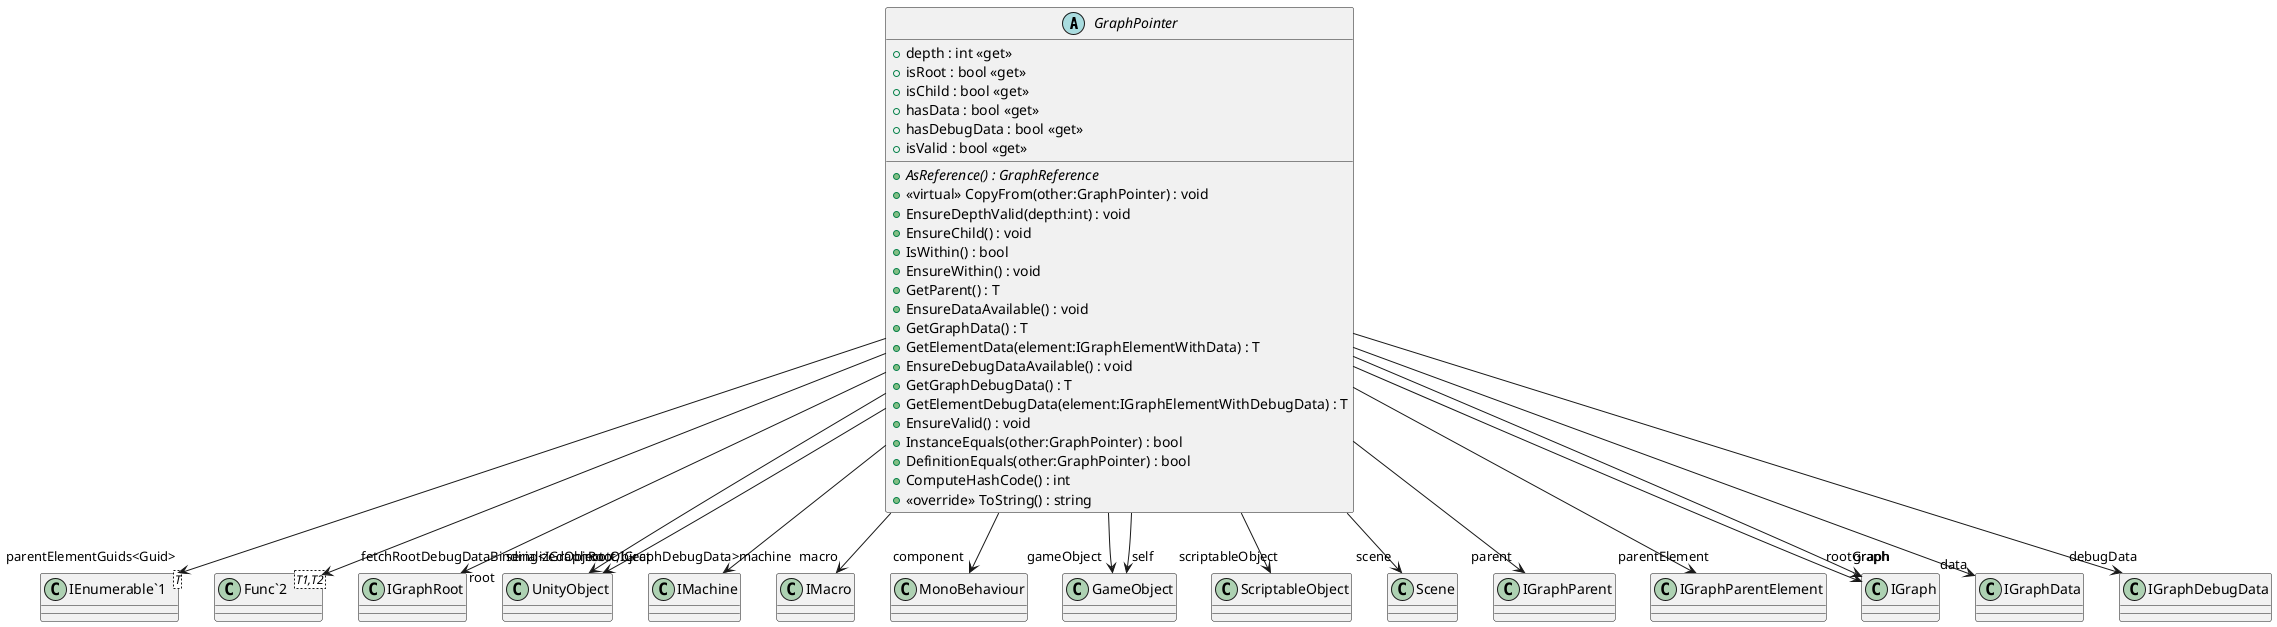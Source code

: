 @startuml
abstract class GraphPointer {
    + {abstract} AsReference() : GraphReference
    + <<virtual>> CopyFrom(other:GraphPointer) : void
    + depth : int <<get>>
    + isRoot : bool <<get>>
    + isChild : bool <<get>>
    + EnsureDepthValid(depth:int) : void
    + EnsureChild() : void
    + IsWithin() : bool
    + EnsureWithin() : void
    + GetParent() : T
    + hasData : bool <<get>>
    + EnsureDataAvailable() : void
    + GetGraphData() : T
    + GetElementData(element:IGraphElementWithData) : T
    + hasDebugData : bool <<get>>
    + EnsureDebugDataAvailable() : void
    + GetGraphDebugData() : T
    + GetElementDebugData(element:IGraphElementWithDebugData) : T
    + isValid : bool <<get>>
    + EnsureValid() : void
    + InstanceEquals(other:GraphPointer) : bool
    + DefinitionEquals(other:GraphPointer) : bool
    + ComputeHashCode() : int
    + <<override>> ToString() : string
}
class "IEnumerable`1"<T> {
}
class "Func`2"<T1,T2> {
}
GraphPointer --> "root" IGraphRoot
GraphPointer --> "rootObject" UnityObject
GraphPointer --> "machine" IMachine
GraphPointer --> "macro" IMacro
GraphPointer --> "component" MonoBehaviour
GraphPointer --> "gameObject" GameObject
GraphPointer --> "self" GameObject
GraphPointer --> "scriptableObject" ScriptableObject
GraphPointer --> "scene" Scene
GraphPointer --> "serializedObject" UnityObject
GraphPointer --> "parentElementGuids<Guid>" "IEnumerable`1"
GraphPointer --> "parent" IGraphParent
GraphPointer --> "parentElement" IGraphParentElement
GraphPointer --> "rootGraph" IGraph
GraphPointer --> "graph" IGraph
GraphPointer --> "data" IGraphData
GraphPointer --> "fetchRootDebugDataBinding<IGraphRoot,IGraphDebugData>" "Func`2"
GraphPointer --> "debugData" IGraphDebugData
@enduml
